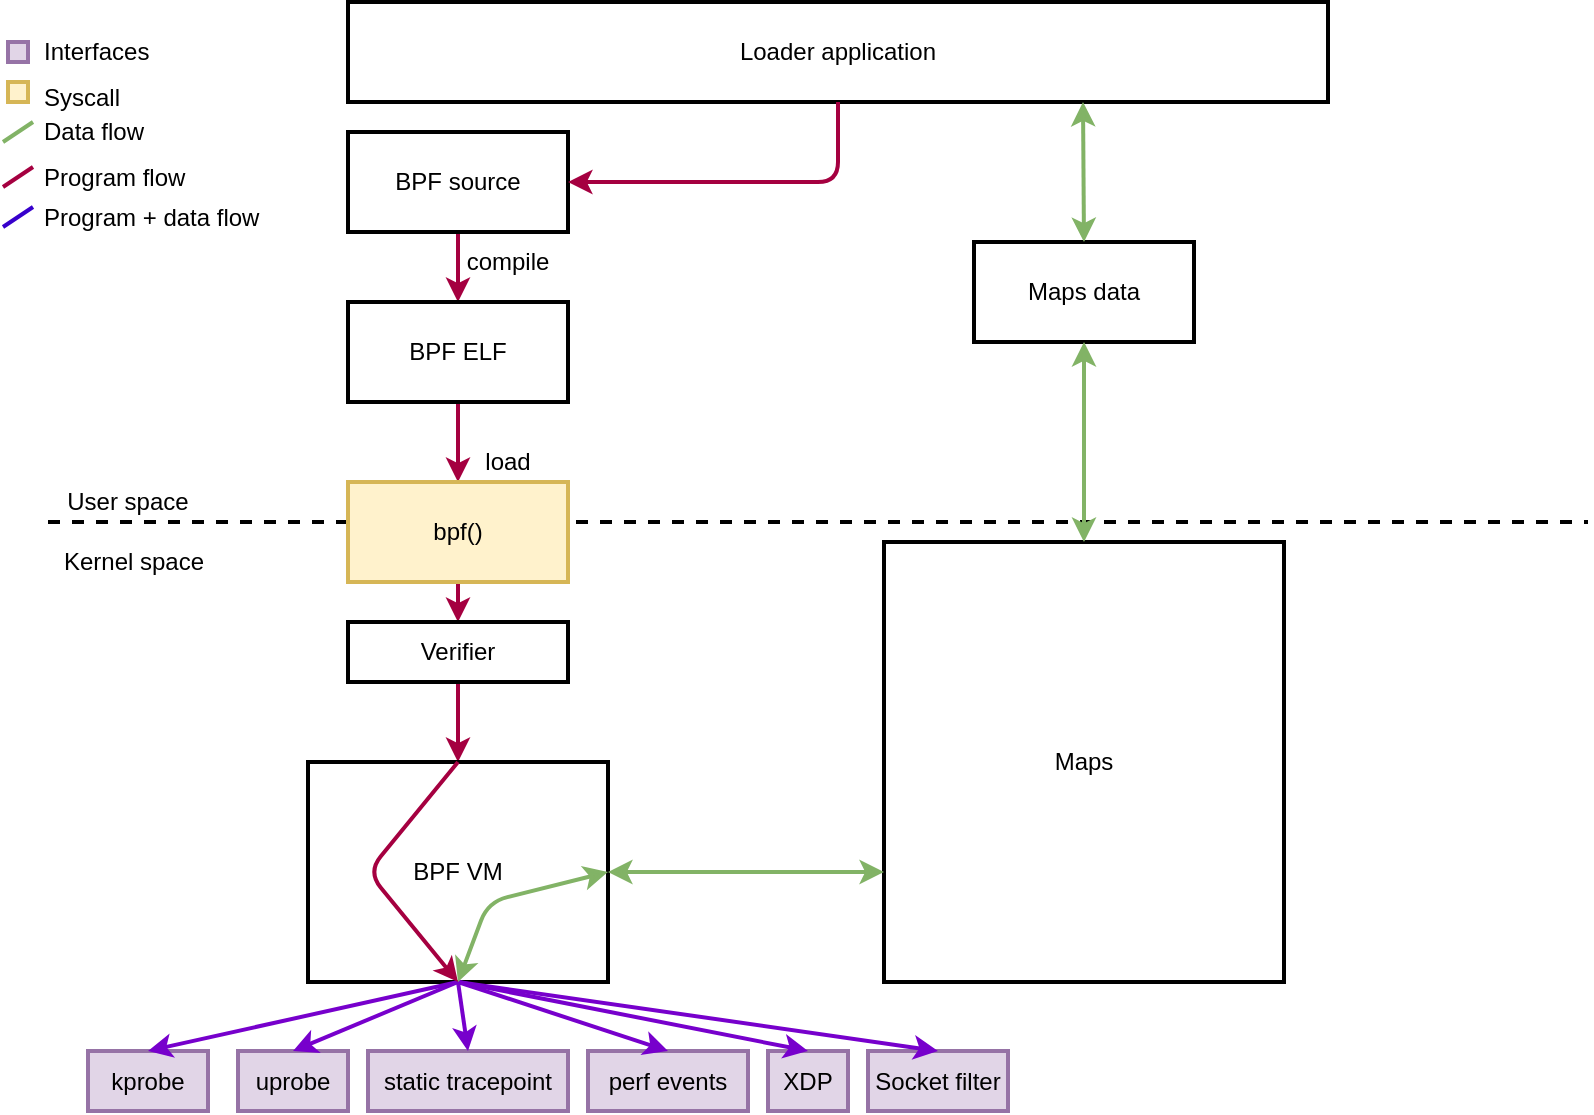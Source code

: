 <mxfile version="10.9.4" type="device"><diagram id="aoGRQgTWwgw_ZBdCe6nQ" name="Page-1"><mxGraphModel dx="912" dy="689" grid="1" gridSize="10" guides="1" tooltips="1" connect="1" arrows="1" fold="1" page="1" pageScale="1" pageWidth="850" pageHeight="1100" math="0" shadow="0"><root><mxCell id="0"/><mxCell id="1" parent="0"/><mxCell id="0GQ3z_HD_UFgRYsCCK3z-1" value="" style="endArrow=none;dashed=1;html=1;strokeWidth=2;" edge="1" parent="1"><mxGeometry width="50" height="50" relative="1" as="geometry"><mxPoint x="30" y="270" as="sourcePoint"/><mxPoint x="800" y="270" as="targetPoint"/></mxGeometry></mxCell><mxCell id="0GQ3z_HD_UFgRYsCCK3z-25" style="edgeStyle=orthogonalEdgeStyle;rounded=0;orthogonalLoop=1;jettySize=auto;html=1;exitX=0.5;exitY=1;exitDx=0;exitDy=0;entryX=0.5;entryY=0;entryDx=0;entryDy=0;strokeWidth=2;fillColor=#d80073;strokeColor=#A50040;" edge="1" parent="1" source="0GQ3z_HD_UFgRYsCCK3z-2" target="0GQ3z_HD_UFgRYsCCK3z-3"><mxGeometry relative="1" as="geometry"><mxPoint x="235.059" y="149.529" as="targetPoint"/></mxGeometry></mxCell><mxCell id="0GQ3z_HD_UFgRYsCCK3z-2" value="BPF source" style="rounded=0;whiteSpace=wrap;html=1;strokeWidth=2;" vertex="1" parent="1"><mxGeometry x="180" y="75" width="110" height="50" as="geometry"/></mxCell><mxCell id="0GQ3z_HD_UFgRYsCCK3z-26" style="edgeStyle=orthogonalEdgeStyle;rounded=0;orthogonalLoop=1;jettySize=auto;html=1;exitX=0.5;exitY=1;exitDx=0;exitDy=0;strokeWidth=2;fillColor=#d80073;strokeColor=#A50040;" edge="1" parent="1" source="0GQ3z_HD_UFgRYsCCK3z-3" target="0GQ3z_HD_UFgRYsCCK3z-4"><mxGeometry relative="1" as="geometry"/></mxCell><mxCell id="0GQ3z_HD_UFgRYsCCK3z-3" value="BPF ELF" style="rounded=0;whiteSpace=wrap;html=1;strokeWidth=2;" vertex="1" parent="1"><mxGeometry x="180" y="160" width="110" height="50" as="geometry"/></mxCell><mxCell id="0GQ3z_HD_UFgRYsCCK3z-27" style="edgeStyle=orthogonalEdgeStyle;rounded=0;orthogonalLoop=1;jettySize=auto;html=1;exitX=0.5;exitY=1;exitDx=0;exitDy=0;entryX=0.5;entryY=0;entryDx=0;entryDy=0;strokeWidth=2;fillColor=#d80073;strokeColor=#A50040;" edge="1" parent="1" source="0GQ3z_HD_UFgRYsCCK3z-4" target="0GQ3z_HD_UFgRYsCCK3z-6"><mxGeometry relative="1" as="geometry"/></mxCell><mxCell id="0GQ3z_HD_UFgRYsCCK3z-4" value="bpf()" style="rounded=0;whiteSpace=wrap;html=1;strokeWidth=2;fillColor=#fff2cc;strokeColor=#d6b656;" vertex="1" parent="1"><mxGeometry x="180" y="250" width="110" height="50" as="geometry"/></mxCell><mxCell id="0GQ3z_HD_UFgRYsCCK3z-28" style="edgeStyle=orthogonalEdgeStyle;rounded=0;orthogonalLoop=1;jettySize=auto;html=1;exitX=0.5;exitY=1;exitDx=0;exitDy=0;strokeWidth=2;fillColor=#d80073;strokeColor=#A50040;" edge="1" parent="1" source="0GQ3z_HD_UFgRYsCCK3z-6" target="0GQ3z_HD_UFgRYsCCK3z-7"><mxGeometry relative="1" as="geometry"/></mxCell><mxCell id="0GQ3z_HD_UFgRYsCCK3z-6" value="Verifier" style="rounded=0;whiteSpace=wrap;html=1;strokeWidth=2;" vertex="1" parent="1"><mxGeometry x="180" y="320" width="110" height="30" as="geometry"/></mxCell><mxCell id="0GQ3z_HD_UFgRYsCCK3z-7" value="BPF VM" style="rounded=0;whiteSpace=wrap;html=1;strokeWidth=2;" vertex="1" parent="1"><mxGeometry x="160" y="390" width="150" height="110" as="geometry"/></mxCell><mxCell id="0GQ3z_HD_UFgRYsCCK3z-8" value="Maps" style="rounded=0;whiteSpace=wrap;html=1;strokeWidth=2;" vertex="1" parent="1"><mxGeometry x="448" y="280" width="200" height="220" as="geometry"/></mxCell><mxCell id="0GQ3z_HD_UFgRYsCCK3z-9" value="Maps data" style="rounded=0;whiteSpace=wrap;html=1;strokeWidth=2;" vertex="1" parent="1"><mxGeometry x="493" y="130" width="110" height="50" as="geometry"/></mxCell><mxCell id="0GQ3z_HD_UFgRYsCCK3z-10" value="kprobe" style="rounded=0;whiteSpace=wrap;html=1;strokeWidth=2;fillColor=#e1d5e7;strokeColor=#9673a6;" vertex="1" parent="1"><mxGeometry x="50" y="534.5" width="60" height="30" as="geometry"/></mxCell><mxCell id="0GQ3z_HD_UFgRYsCCK3z-11" value="uprobe" style="rounded=0;whiteSpace=wrap;html=1;strokeWidth=2;fillColor=#e1d5e7;strokeColor=#9673a6;" vertex="1" parent="1"><mxGeometry x="125" y="534.5" width="55" height="30" as="geometry"/></mxCell><mxCell id="0GQ3z_HD_UFgRYsCCK3z-12" value="static tracepoint" style="rounded=0;whiteSpace=wrap;html=1;strokeWidth=2;fillColor=#e1d5e7;strokeColor=#9673a6;" vertex="1" parent="1"><mxGeometry x="190" y="534.5" width="100" height="30" as="geometry"/></mxCell><mxCell id="0GQ3z_HD_UFgRYsCCK3z-13" value="perf events" style="rounded=0;whiteSpace=wrap;html=1;strokeWidth=2;fillColor=#e1d5e7;strokeColor=#9673a6;" vertex="1" parent="1"><mxGeometry x="300" y="534.5" width="80" height="30" as="geometry"/></mxCell><mxCell id="0GQ3z_HD_UFgRYsCCK3z-14" value="XDP" style="rounded=0;whiteSpace=wrap;html=1;strokeWidth=2;fillColor=#e1d5e7;strokeColor=#9673a6;" vertex="1" parent="1"><mxGeometry x="390" y="534.5" width="40" height="30" as="geometry"/></mxCell><mxCell id="0GQ3z_HD_UFgRYsCCK3z-15" value="Socket filter" style="rounded=0;whiteSpace=wrap;html=1;strokeWidth=2;fillColor=#e1d5e7;strokeColor=#9673a6;" vertex="1" parent="1"><mxGeometry x="440" y="534.5" width="70" height="30" as="geometry"/></mxCell><mxCell id="0GQ3z_HD_UFgRYsCCK3z-16" value="" style="endArrow=classic;html=1;exitX=0.5;exitY=1;exitDx=0;exitDy=0;entryX=0.5;entryY=0;entryDx=0;entryDy=0;strokeWidth=2;fillColor=#aa00ff;strokeColor=#7700CC;" edge="1" parent="1" source="0GQ3z_HD_UFgRYsCCK3z-7" target="0GQ3z_HD_UFgRYsCCK3z-10"><mxGeometry width="50" height="50" relative="1" as="geometry"><mxPoint x="50" y="580" as="sourcePoint"/><mxPoint x="100" y="530" as="targetPoint"/></mxGeometry></mxCell><mxCell id="0GQ3z_HD_UFgRYsCCK3z-17" value="" style="endArrow=classic;html=1;entryX=0.5;entryY=0;entryDx=0;entryDy=0;exitX=0.5;exitY=1;exitDx=0;exitDy=0;strokeWidth=2;fillColor=#aa00ff;strokeColor=#7700CC;" edge="1" parent="1" source="0GQ3z_HD_UFgRYsCCK3z-7" target="0GQ3z_HD_UFgRYsCCK3z-11"><mxGeometry width="50" height="50" relative="1" as="geometry"><mxPoint x="230" y="450" as="sourcePoint"/><mxPoint x="89.765" y="490.412" as="targetPoint"/></mxGeometry></mxCell><mxCell id="0GQ3z_HD_UFgRYsCCK3z-18" value="" style="endArrow=classic;html=1;entryX=0.5;entryY=0;entryDx=0;entryDy=0;exitX=0.5;exitY=1;exitDx=0;exitDy=0;strokeWidth=2;fillColor=#aa00ff;strokeColor=#7700CC;" edge="1" parent="1" source="0GQ3z_HD_UFgRYsCCK3z-7" target="0GQ3z_HD_UFgRYsCCK3z-12"><mxGeometry width="50" height="50" relative="1" as="geometry"><mxPoint x="240" y="460" as="sourcePoint"/><mxPoint x="162.706" y="490.412" as="targetPoint"/></mxGeometry></mxCell><mxCell id="0GQ3z_HD_UFgRYsCCK3z-19" value="" style="endArrow=classic;html=1;entryX=0.5;entryY=0;entryDx=0;entryDy=0;exitX=0.5;exitY=1;exitDx=0;exitDy=0;strokeWidth=2;fillColor=#aa00ff;strokeColor=#7700CC;" edge="1" parent="1" source="0GQ3z_HD_UFgRYsCCK3z-7" target="0GQ3z_HD_UFgRYsCCK3z-13"><mxGeometry width="50" height="50" relative="1" as="geometry"><mxPoint x="250" y="470" as="sourcePoint"/><mxPoint x="172.706" y="500.412" as="targetPoint"/></mxGeometry></mxCell><mxCell id="0GQ3z_HD_UFgRYsCCK3z-21" value="" style="endArrow=classic;html=1;entryX=0.5;entryY=0;entryDx=0;entryDy=0;exitX=0.5;exitY=1;exitDx=0;exitDy=0;strokeWidth=2;fillColor=#aa00ff;strokeColor=#7700CC;" edge="1" parent="1" source="0GQ3z_HD_UFgRYsCCK3z-7" target="0GQ3z_HD_UFgRYsCCK3z-14"><mxGeometry width="50" height="50" relative="1" as="geometry"><mxPoint x="245.059" y="459.824" as="sourcePoint"/><mxPoint x="349.765" y="490.412" as="targetPoint"/></mxGeometry></mxCell><mxCell id="0GQ3z_HD_UFgRYsCCK3z-22" value="" style="endArrow=classic;html=1;entryX=0.5;entryY=0;entryDx=0;entryDy=0;exitX=0.5;exitY=1;exitDx=0;exitDy=0;strokeWidth=2;fillColor=#aa00ff;strokeColor=#7700CC;" edge="1" parent="1" source="0GQ3z_HD_UFgRYsCCK3z-7" target="0GQ3z_HD_UFgRYsCCK3z-15"><mxGeometry width="50" height="50" relative="1" as="geometry"><mxPoint x="245.059" y="459.824" as="sourcePoint"/><mxPoint x="420.353" y="490.412" as="targetPoint"/></mxGeometry></mxCell><mxCell id="0GQ3z_HD_UFgRYsCCK3z-23" value="" style="endArrow=classic;startArrow=classic;html=1;entryX=1;entryY=0.5;entryDx=0;entryDy=0;exitX=0;exitY=0.75;exitDx=0;exitDy=0;strokeWidth=2;fillColor=#d5e8d4;strokeColor=#82b366;" edge="1" parent="1" source="0GQ3z_HD_UFgRYsCCK3z-8" target="0GQ3z_HD_UFgRYsCCK3z-7"><mxGeometry width="50" height="50" relative="1" as="geometry"><mxPoint x="50" y="580" as="sourcePoint"/><mxPoint x="100" y="530" as="targetPoint"/></mxGeometry></mxCell><mxCell id="0GQ3z_HD_UFgRYsCCK3z-29" value="compile" style="text;html=1;strokeColor=none;fillColor=none;align=center;verticalAlign=middle;whiteSpace=wrap;rounded=0;strokeWidth=2;" vertex="1" parent="1"><mxGeometry x="240" y="130" width="40" height="20" as="geometry"/></mxCell><mxCell id="0GQ3z_HD_UFgRYsCCK3z-30" value="load" style="text;html=1;strokeColor=none;fillColor=none;align=center;verticalAlign=middle;whiteSpace=wrap;rounded=0;strokeWidth=2;" vertex="1" parent="1"><mxGeometry x="240" y="230" width="40" height="20" as="geometry"/></mxCell><mxCell id="0GQ3z_HD_UFgRYsCCK3z-31" value="User space" style="text;html=1;strokeColor=none;fillColor=none;align=center;verticalAlign=middle;whiteSpace=wrap;rounded=0;strokeWidth=2;" vertex="1" parent="1"><mxGeometry x="30" y="250" width="80" height="20" as="geometry"/></mxCell><mxCell id="0GQ3z_HD_UFgRYsCCK3z-33" value="Kernel space" style="text;html=1;strokeColor=none;fillColor=none;align=center;verticalAlign=middle;whiteSpace=wrap;rounded=0;strokeWidth=2;" vertex="1" parent="1"><mxGeometry x="33" y="280" width="80" height="20" as="geometry"/></mxCell><mxCell id="0GQ3z_HD_UFgRYsCCK3z-34" value="Loader application" style="rounded=0;whiteSpace=wrap;html=1;strokeWidth=2;" vertex="1" parent="1"><mxGeometry x="180" y="10" width="490" height="50" as="geometry"/></mxCell><mxCell id="0GQ3z_HD_UFgRYsCCK3z-36" value="" style="endArrow=classic;startArrow=classic;html=1;entryX=0.5;entryY=1;entryDx=0;entryDy=0;exitX=0.5;exitY=0;exitDx=0;exitDy=0;strokeWidth=2;fillColor=#d5e8d4;strokeColor=#82b366;" edge="1" parent="1" source="0GQ3z_HD_UFgRYsCCK3z-8" target="0GQ3z_HD_UFgRYsCCK3z-9"><mxGeometry width="50" height="50" relative="1" as="geometry"><mxPoint x="460.353" y="472.765" as="sourcePoint"/><mxPoint x="325.059" y="455.118" as="targetPoint"/></mxGeometry></mxCell><mxCell id="0GQ3z_HD_UFgRYsCCK3z-37" value="" style="endArrow=classic;startArrow=classic;html=1;entryX=0.75;entryY=1;entryDx=0;entryDy=0;exitX=0.5;exitY=0;exitDx=0;exitDy=0;strokeWidth=2;fillColor=#d5e8d4;strokeColor=#82b366;" edge="1" parent="1" source="0GQ3z_HD_UFgRYsCCK3z-9" target="0GQ3z_HD_UFgRYsCCK3z-34"><mxGeometry width="50" height="50" relative="1" as="geometry"><mxPoint x="560.353" y="299.824" as="sourcePoint"/><mxPoint x="560.353" y="190.412" as="targetPoint"/></mxGeometry></mxCell><mxCell id="0GQ3z_HD_UFgRYsCCK3z-38" value="" style="endArrow=classic;html=1;strokeWidth=2;exitX=0.5;exitY=1;exitDx=0;exitDy=0;entryX=1;entryY=0.5;entryDx=0;entryDy=0;fillColor=#d80073;strokeColor=#A50040;" edge="1" parent="1" source="0GQ3z_HD_UFgRYsCCK3z-34" target="0GQ3z_HD_UFgRYsCCK3z-2"><mxGeometry width="50" height="50" relative="1" as="geometry"><mxPoint x="40" y="640" as="sourcePoint"/><mxPoint x="90" y="590" as="targetPoint"/><Array as="points"><mxPoint x="425" y="100"/></Array></mxGeometry></mxCell><mxCell id="0GQ3z_HD_UFgRYsCCK3z-40" value="Interfaces" style="text;html=1;strokeColor=none;fillColor=none;align=left;verticalAlign=middle;whiteSpace=wrap;rounded=0;" vertex="1" parent="1"><mxGeometry x="25.5" y="25" width="40" height="20" as="geometry"/></mxCell><mxCell id="0GQ3z_HD_UFgRYsCCK3z-41" value="" style="rounded=0;whiteSpace=wrap;html=1;strokeWidth=2;fillColor=#e1d5e7;strokeColor=#9673a6;" vertex="1" parent="1"><mxGeometry x="10" y="30" width="10" height="10" as="geometry"/></mxCell><mxCell id="0GQ3z_HD_UFgRYsCCK3z-42" value="Syscall" style="text;html=1;strokeColor=none;fillColor=none;align=left;verticalAlign=middle;whiteSpace=wrap;rounded=0;" vertex="1" parent="1"><mxGeometry x="25.5" y="45" width="53" height="25" as="geometry"/></mxCell><mxCell id="0GQ3z_HD_UFgRYsCCK3z-43" value="" style="rounded=0;whiteSpace=wrap;html=1;strokeWidth=2;fillColor=#fff2cc;strokeColor=#d6b656;" vertex="1" parent="1"><mxGeometry x="10" y="50" width="10" height="10" as="geometry"/></mxCell><mxCell id="0GQ3z_HD_UFgRYsCCK3z-48" value="" style="endArrow=none;html=1;strokeWidth=2;fillColor=#d5e8d4;strokeColor=#82b366;" edge="1" parent="1"><mxGeometry width="50" height="50" relative="1" as="geometry"><mxPoint x="7.5" y="80" as="sourcePoint"/><mxPoint x="22.5" y="70" as="targetPoint"/><Array as="points"><mxPoint x="7.5" y="80"/></Array></mxGeometry></mxCell><mxCell id="0GQ3z_HD_UFgRYsCCK3z-50" value="Data flow" style="text;html=1;strokeColor=none;fillColor=none;align=left;verticalAlign=middle;whiteSpace=wrap;rounded=0;" vertex="1" parent="1"><mxGeometry x="25.5" y="62.5" width="53" height="25" as="geometry"/></mxCell><mxCell id="0GQ3z_HD_UFgRYsCCK3z-51" value="" style="endArrow=classic;html=1;strokeWidth=2;exitX=0.5;exitY=0;exitDx=0;exitDy=0;entryX=0.5;entryY=1;entryDx=0;entryDy=0;fillColor=#d80073;strokeColor=#A50040;" edge="1" parent="1" source="0GQ3z_HD_UFgRYsCCK3z-7" target="0GQ3z_HD_UFgRYsCCK3z-7"><mxGeometry width="50" height="50" relative="1" as="geometry"><mxPoint x="180" y="460" as="sourcePoint"/><mxPoint x="230" y="410" as="targetPoint"/><Array as="points"><mxPoint x="190" y="445"/></Array></mxGeometry></mxCell><mxCell id="0GQ3z_HD_UFgRYsCCK3z-52" value="" style="endArrow=classic;startArrow=classic;html=1;strokeWidth=2;entryX=1;entryY=0.5;entryDx=0;entryDy=0;exitX=0.5;exitY=1;exitDx=0;exitDy=0;fillColor=#d5e8d4;strokeColor=#82b366;" edge="1" parent="1" source="0GQ3z_HD_UFgRYsCCK3z-7" target="0GQ3z_HD_UFgRYsCCK3z-7"><mxGeometry width="50" height="50" relative="1" as="geometry"><mxPoint x="10" y="640" as="sourcePoint"/><mxPoint x="60" y="590" as="targetPoint"/><Array as="points"><mxPoint x="250" y="460"/></Array></mxGeometry></mxCell><mxCell id="0GQ3z_HD_UFgRYsCCK3z-53" value="" style="endArrow=none;html=1;strokeWidth=2;fillColor=#d80073;strokeColor=#A50040;" edge="1" parent="1"><mxGeometry width="50" height="50" relative="1" as="geometry"><mxPoint x="7.5" y="102.5" as="sourcePoint"/><mxPoint x="22.5" y="92.5" as="targetPoint"/><Array as="points"><mxPoint x="7.5" y="102.5"/></Array></mxGeometry></mxCell><mxCell id="0GQ3z_HD_UFgRYsCCK3z-54" value="Program flow" style="text;html=1;strokeColor=none;fillColor=none;align=left;verticalAlign=middle;whiteSpace=wrap;rounded=0;" vertex="1" parent="1"><mxGeometry x="26" y="85" width="75" height="25" as="geometry"/></mxCell><mxCell id="0GQ3z_HD_UFgRYsCCK3z-55" value="" style="endArrow=none;html=1;strokeWidth=2;fillColor=#6a00ff;strokeColor=#3700CC;" edge="1" parent="1"><mxGeometry width="50" height="50" relative="1" as="geometry"><mxPoint x="7.5" y="122.5" as="sourcePoint"/><mxPoint x="22.5" y="112.5" as="targetPoint"/><Array as="points"><mxPoint x="7.5" y="122.5"/></Array></mxGeometry></mxCell><mxCell id="0GQ3z_HD_UFgRYsCCK3z-56" value="Program + data flow" style="text;html=1;strokeColor=none;fillColor=none;align=left;verticalAlign=middle;whiteSpace=wrap;rounded=0;" vertex="1" parent="1"><mxGeometry x="26" y="105" width="124" height="25" as="geometry"/></mxCell></root></mxGraphModel></diagram></mxfile>